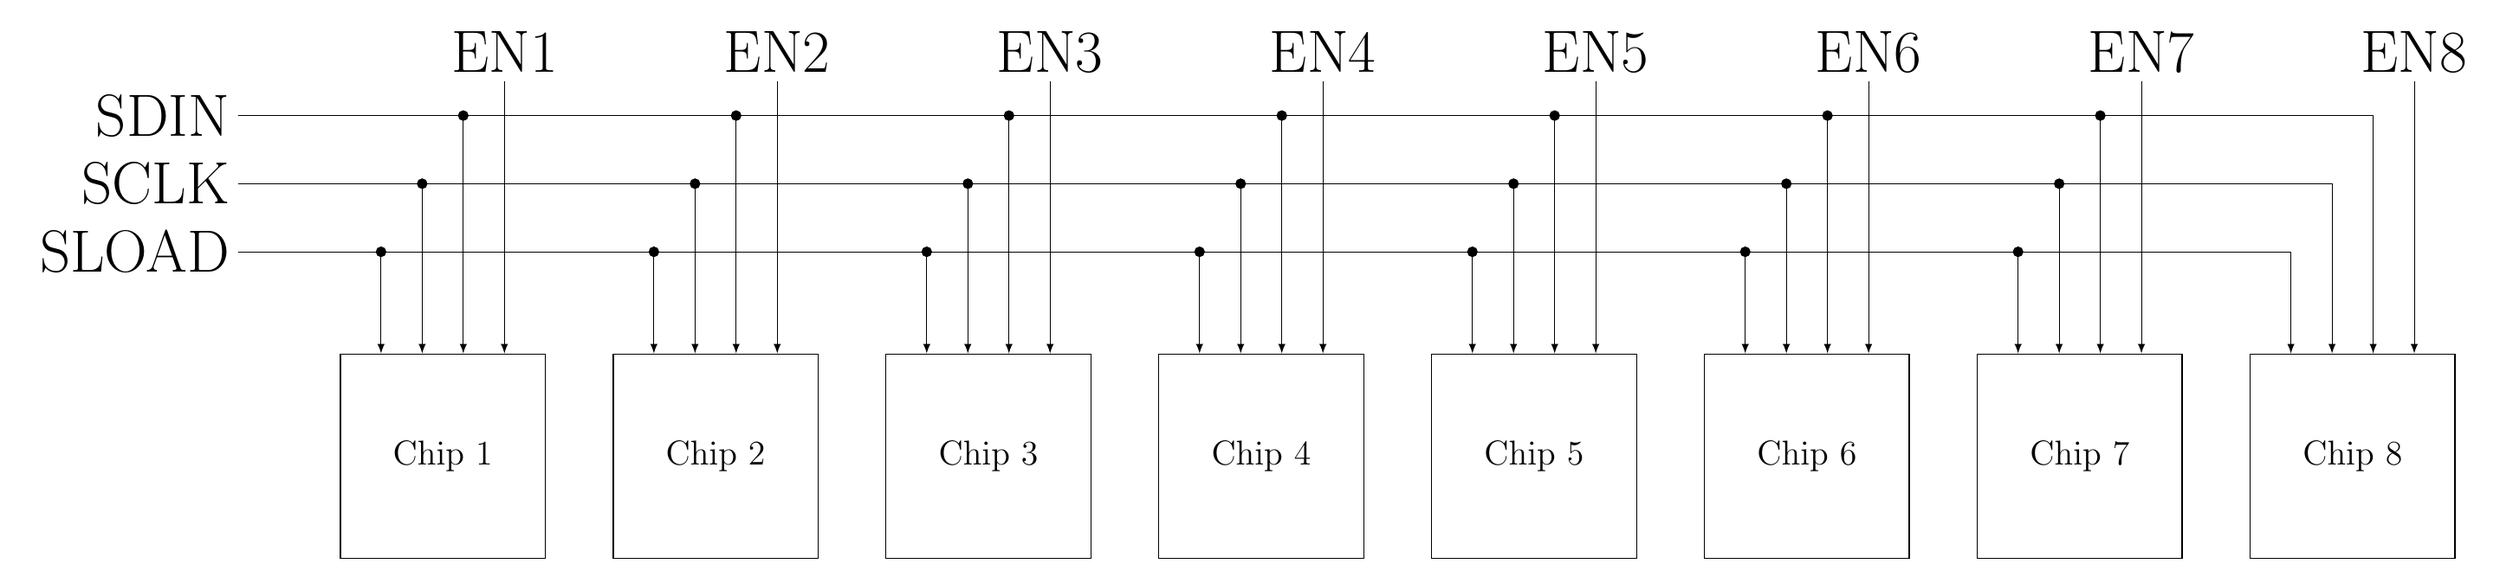   \tikzset{myblock/.style = {rectangle, draw, minimum width=3cm, minimum height = 3cm}}
	 %, minimum width=3cm, minimum height = 3cm
\begin{tikzpicture}%[scale=0.6, every node/.style={scale=0.6}]
	    \node (c1)[myblock]{\Large Chip 1};
	\begin{scope}[shift={(4,0)}]
		\node (c2)[myblock] {\Large  Chip 2};
	\end{scope}
	\begin{scope}[shift={(8,0)}]
		\node (c3)[myblock]{\Large  Chip 3};
	\end{scope}
	\begin{scope}[shift={(12,0)}]
		\node (c4)[myblock]{\Large  Chip 4};
	\end{scope}
	\begin{scope}[shift={(16,0)}]
		\node (c5)[myblock]{\Large  Chip 5};
	\end{scope}
	\begin{scope}[shift={(20,0)}]
		\node (c6)[myblock]{\Large  Chip 6};
	\end{scope}
	\begin{scope}[shift={(24,0)}]
		\node (c7)[myblock]{\Large  Chip 7};
	\end{scope}
	\begin{scope}[shift={(28,0)}]
		\node (c8)[myblock]{\Large  Chip 8};
	\end{scope}

	\draw[-latex] (-3,3) node[left] {\Huge SLOAD} -| coordinate (1)  ($(c1.north west)!0.2!(c1.north east)$) ;
	\draw[-latex] (-3,3) -| coordinate (2)  ($(c2.north west)!0.2!(c2.north east)$) ;
	\draw[-latex] (-3,3) -| coordinate (3)  ($(c3.north west)!0.2!(c3.north east)$) ;
	\draw[-latex] (-3,3) -| coordinate (4)  ($(c4.north west)!0.2!(c4.north east)$) ;
	\draw[-latex] (-3,3) -| coordinate (5)  ($(c5.north west)!0.2!(c5.north east)$) ;
	\draw[-latex] (-3,3) -| coordinate (6)  ($(c6.north west)!0.2!(c6.north east)$) ;
	\draw[-latex] (-3,3) -| coordinate (7)  ($(c7.north west)!0.2!(c7.north east)$) ;
	\draw[-latex] (-3,3) -| coordinate (8)  ($(c8.north west)!0.2!(c8.north east)$) ;

	\draw[-latex] (-3,4) node[left] {\Huge SCLK} -|  coordinate (9) ($(c1.north west)!0.4!(c1.north east)$) ;
	\draw[-latex] (-3,4) -| coordinate (10) ($(c2.north west)!0.4!(c2.north east)$) ;
	\draw[-latex] (-3,4) -| coordinate (11) ($(c3.north west)!0.4!(c3.north east)$) ;
	\draw[-latex] (-3,4) -| coordinate (12) ($(c4.north west)!0.4!(c4.north east)$) ;
	\draw[-latex] (-3,4) -| coordinate (13) ($(c5.north west)!0.4!(c5.north east)$) ;
	\draw[-latex] (-3,4) -| coordinate (14) ($(c6.north west)!0.4!(c6.north east)$) ;
	\draw[-latex] (-3,4) -| coordinate (15) ($(c7.north west)!0.4!(c7.north east)$) ;
	\draw[-latex] (-3,4) -| coordinate (16) ($(c8.north west)!0.4!(c8.north east)$) ;

	\draw[-latex] (-3,5) node[left] {\Huge SDIN} -| coordinate (17) ($(c1.north west)!0.6!(c1.north east)$) ;
	\draw[-latex] (-3,5) -| coordinate (18) ($(c2.north west)!0.6!(c2.north east)$) ;
	\draw[-latex] (-3,5) -| coordinate (19) ($(c3.north west)!0.6!(c3.north east)$) ;
	\draw[-latex] (-3,5) -| coordinate (20) ($(c4.north west)!0.6!(c4.north east)$) ;
	\draw[-latex] (-3,5) -| coordinate (21) ($(c5.north west)!0.6!(c5.north east)$) ;
	\draw[-latex] (-3,5) -| coordinate (22) ($(c6.north west)!0.6!(c6.north east)$) ;
	\draw[-latex] (-3,5) -| coordinate (23) ($(c7.north west)!0.6!(c7.north east)$) ;
	\draw[-latex] (-3,5) -| ($(c8.north west)!0.6!(c8.north east)$) ;

	\draw[latex-]  ($(c1.north west)!0.8!(c1.north east)$) --  ++(0,4) node[above] {\Huge EN1}; 
	\draw[latex-]  ($(c2.north west)!0.8!(c2.north east)$) --  ++(0,4) node[above] {\Huge EN2}; 
	\draw[latex-]  ($(c3.north west)!0.8!(c3.north east)$) --  ++(0,4) node[above] {\Huge EN3}; 
	\draw[latex-]  ($(c4.north west)!0.8!(c4.north east)$) --  ++(0,4) node[above] {\Huge EN4}; 
	\draw[latex-]  ($(c5.north west)!0.8!(c5.north east)$) --  ++(0,4) node[above] {\Huge EN5}; 
	\draw[latex-]  ($(c6.north west)!0.8!(c6.north east)$) --  ++(0,4) node[above] {\Huge EN6}; 
	\draw[latex-]  ($(c7.north west)!0.8!(c7.north east)$) --  ++(0,4) node[above] {\Huge EN7}; 
	\draw[latex-]  ($(c8.north west)!0.8!(c8.north east)$) --  ++(0,4) node[above] {\Huge EN8}; 


	\filldraw[black] (1) circle (2pt); 
	\filldraw[black] (2) circle (2pt); 
	\filldraw[black] (3) circle (2pt); 
	\filldraw[black] (4) circle (2pt); 
	\filldraw[black] (5) circle (2pt); 
	\filldraw[black] (6) circle (2pt); 
	\filldraw[black] (7) circle (2pt); 
	\filldraw[black] (9) circle (2pt); 
	\filldraw[black] (10) circle (2pt); 
	\filldraw[black] (11) circle (2pt); 
	\filldraw[black] (12) circle (2pt); 
	\filldraw[black] (13) circle (2pt); 
	\filldraw[black] (14) circle (2pt); 
	\filldraw[black] (15) circle (2pt); 
	\filldraw[black] (17) circle (2pt); 
	\filldraw[black] (18) circle (2pt); 
	\filldraw[black] (19) circle (2pt); 
	\filldraw[black] (20) circle (2pt); 
	\filldraw[black] (21) circle (2pt); 
	\filldraw[black] (22) circle (2pt); 
	\filldraw[black] (23) circle (2pt);
\end{tikzpicture}